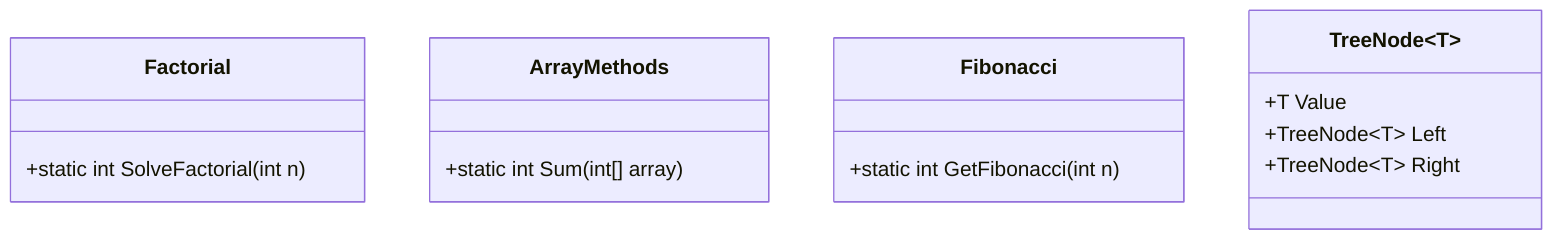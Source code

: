 classDiagram
    class Factorial {
        +static int SolveFactorial(int n)
    }
    class ArrayMethods {
        +static int Sum(int[] array)
    }
    class Fibonacci {
        +static int GetFibonacci(int n)
    }
    class TreeNode~T~ {
        +T Value
        +TreeNode~T~ Left
        +TreeNode~T~ Right
    }